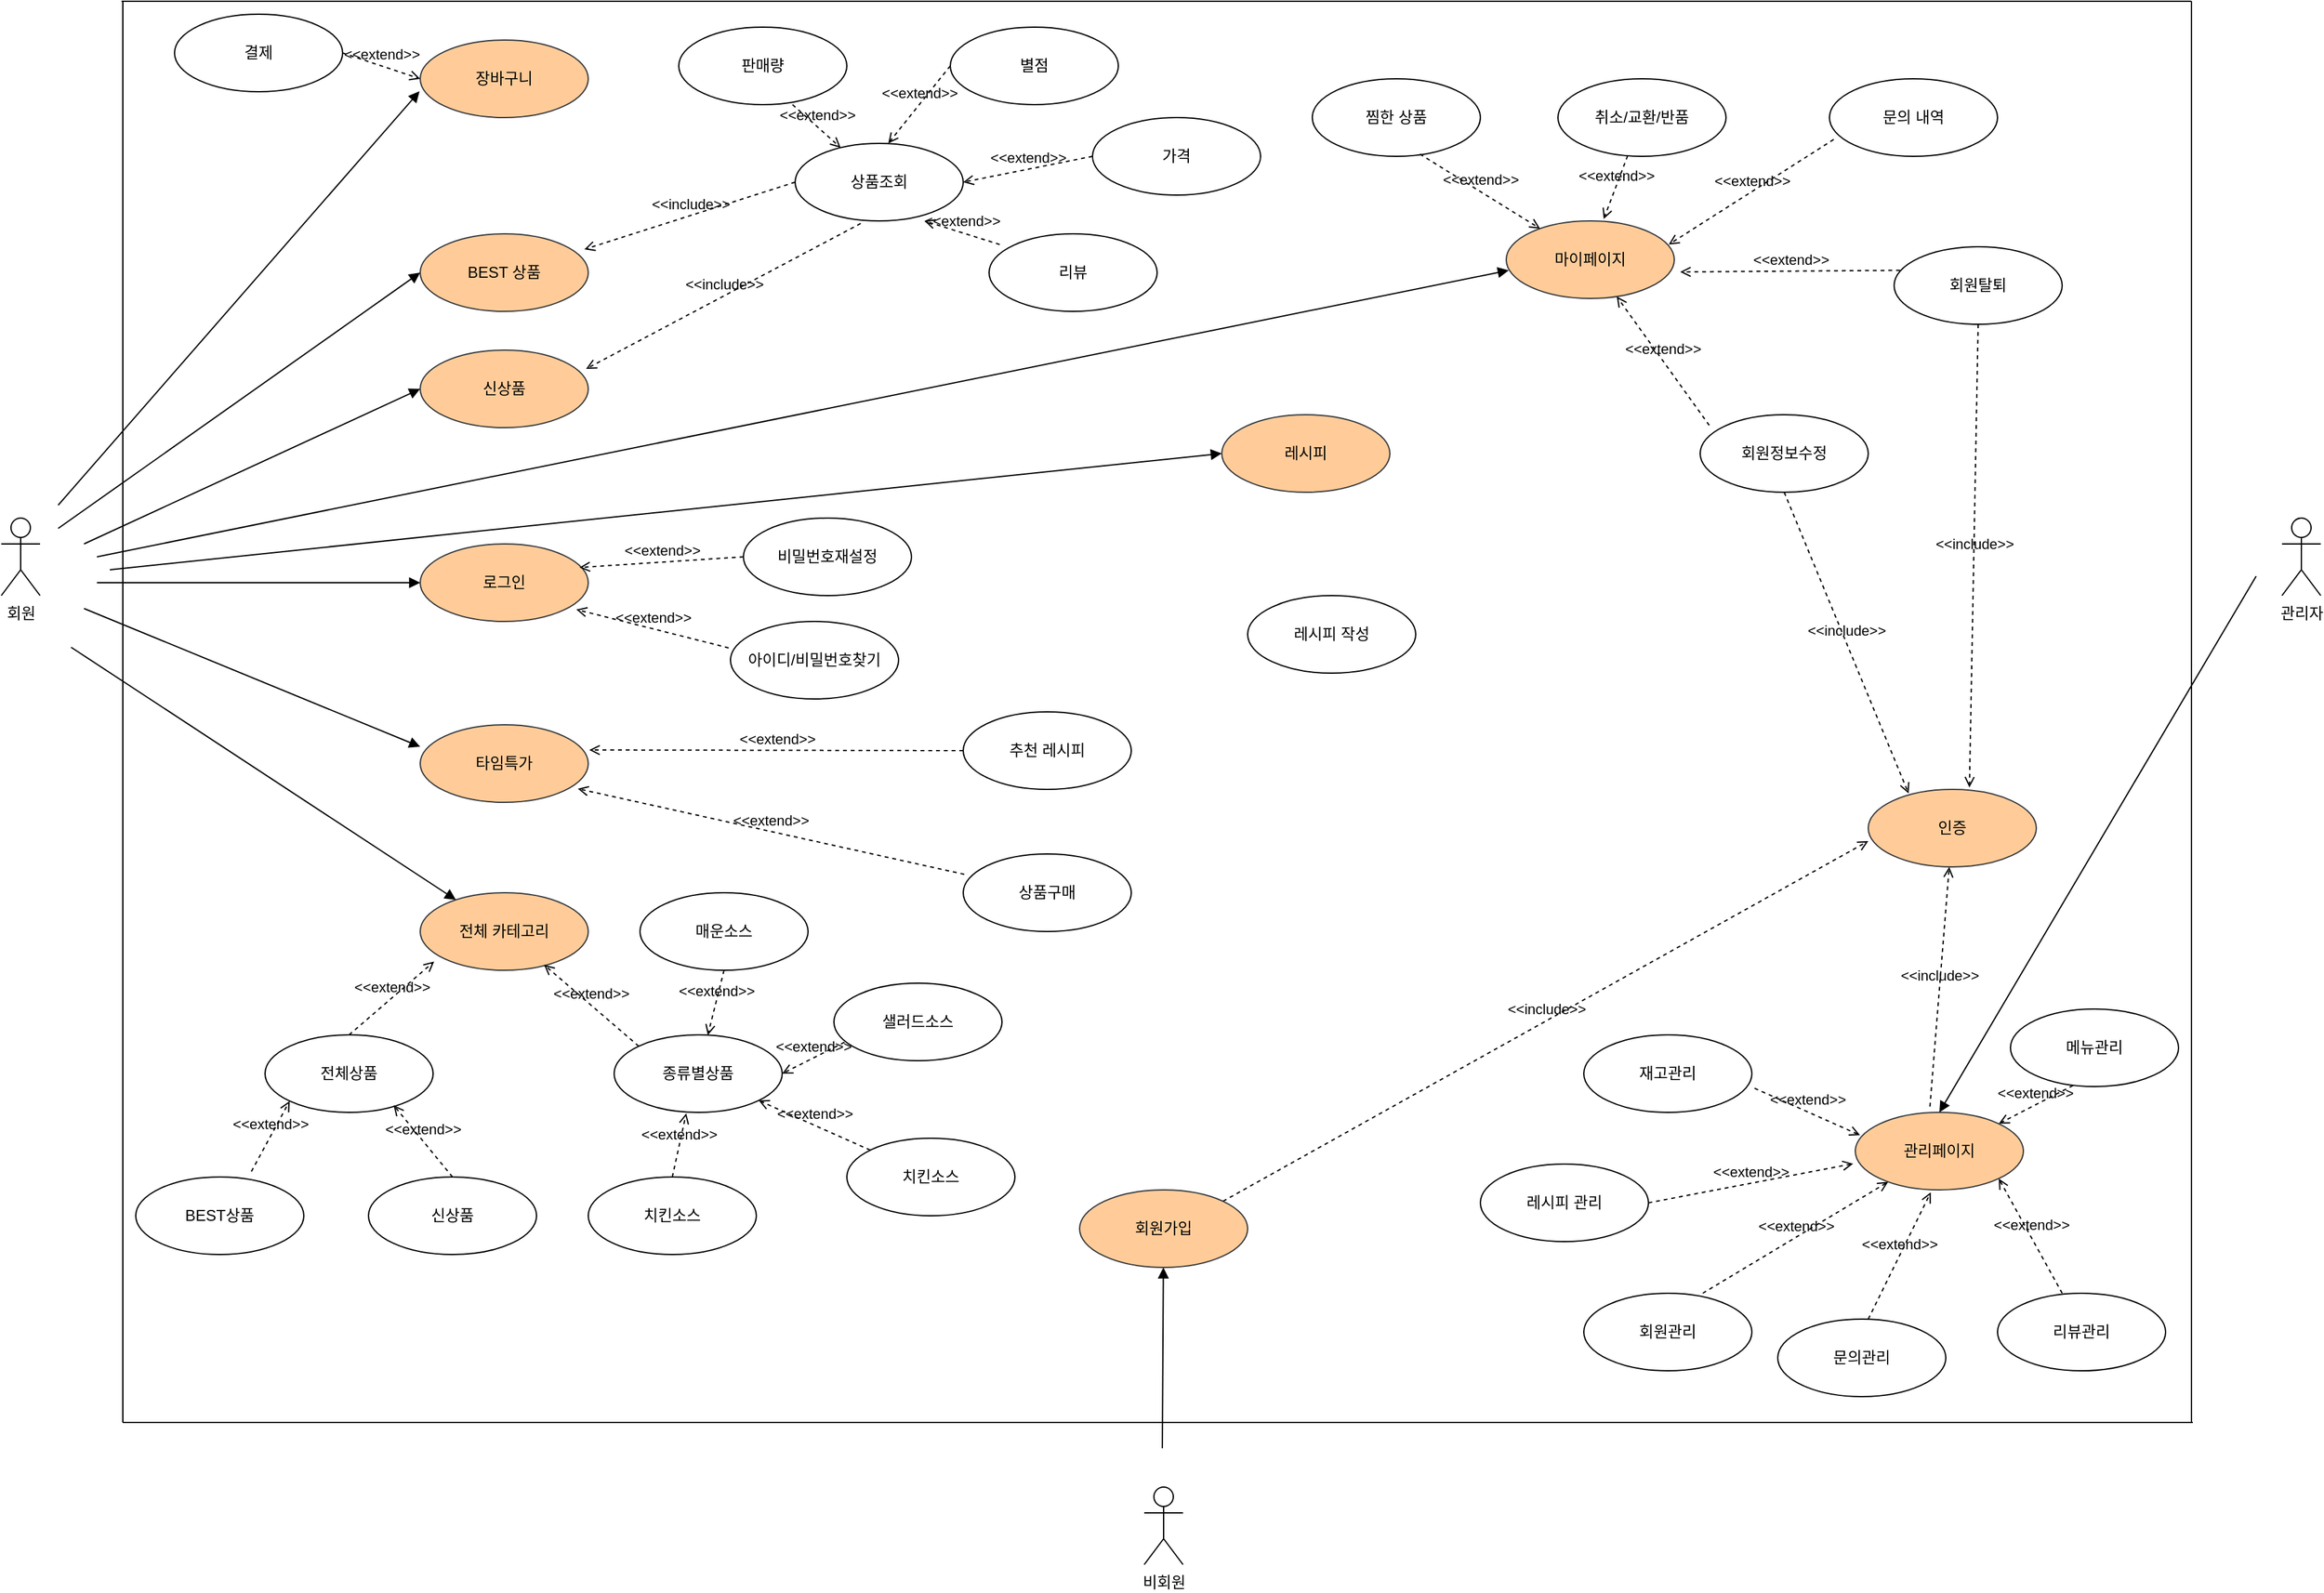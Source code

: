 <mxfile version="23.1.5" type="github">
  <diagram name="페이지-1" id="9ob2D2m0oYJiq9KtMYp7">
    <mxGraphModel dx="2093" dy="933" grid="1" gridSize="10" guides="1" tooltips="1" connect="1" arrows="1" fold="1" page="1" pageScale="1" pageWidth="2339" pageHeight="3300" math="0" shadow="0">
      <root>
        <mxCell id="0" />
        <mxCell id="1" parent="0" />
        <mxCell id="CmiY-KdzdTDGeGZKOpqu-1" value="회원&lt;div&gt;&lt;br/&gt;&lt;/div&gt;" style="shape=umlActor;verticalLabelPosition=bottom;verticalAlign=top;html=1;outlineConnect=0;" parent="1" vertex="1">
          <mxGeometry x="146" y="550" width="30" height="60" as="geometry" />
        </mxCell>
        <mxCell id="CmiY-KdzdTDGeGZKOpqu-4" value="관리자" style="shape=umlActor;verticalLabelPosition=bottom;verticalAlign=top;html=1;outlineConnect=0;" parent="1" vertex="1">
          <mxGeometry x="1910" y="550" width="30" height="60" as="geometry" />
        </mxCell>
        <mxCell id="CmiY-KdzdTDGeGZKOpqu-15" value="로그인" style="ellipse;whiteSpace=wrap;html=1;fillColor=#ffcc99;strokeColor=#36393d;" parent="1" vertex="1">
          <mxGeometry x="470" y="570" width="130" height="60" as="geometry" />
        </mxCell>
        <mxCell id="CmiY-KdzdTDGeGZKOpqu-17" value="타임특가" style="ellipse;whiteSpace=wrap;html=1;fillColor=#ffcc99;strokeColor=#36393d;" parent="1" vertex="1">
          <mxGeometry x="470" y="710" width="130" height="60" as="geometry" />
        </mxCell>
        <mxCell id="CmiY-KdzdTDGeGZKOpqu-18" value="전체 카테고리" style="ellipse;whiteSpace=wrap;html=1;fillColor=#ffcc99;strokeColor=#36393d;" parent="1" vertex="1">
          <mxGeometry x="470" y="840" width="130" height="60" as="geometry" />
        </mxCell>
        <mxCell id="CmiY-KdzdTDGeGZKOpqu-19" value="BEST 상품" style="ellipse;whiteSpace=wrap;html=1;fillColor=#ffcc99;strokeColor=#36393d;" parent="1" vertex="1">
          <mxGeometry x="470" y="330" width="130" height="60" as="geometry" />
        </mxCell>
        <mxCell id="CmiY-KdzdTDGeGZKOpqu-20" value="신상품" style="ellipse;whiteSpace=wrap;html=1;fillColor=#ffcc99;strokeColor=#36393d;" parent="1" vertex="1">
          <mxGeometry x="470" y="420" width="130" height="60" as="geometry" />
        </mxCell>
        <mxCell id="CmiY-KdzdTDGeGZKOpqu-23" value="아이디/비밀번호찾기" style="ellipse;whiteSpace=wrap;html=1;" parent="1" vertex="1">
          <mxGeometry x="710" y="630" width="130" height="60" as="geometry" />
        </mxCell>
        <mxCell id="CmiY-KdzdTDGeGZKOpqu-25" value="비밀번호재설정" style="ellipse;whiteSpace=wrap;html=1;" parent="1" vertex="1">
          <mxGeometry x="720" y="550" width="130" height="60" as="geometry" />
        </mxCell>
        <mxCell id="CmiY-KdzdTDGeGZKOpqu-29" value="" style="endArrow=none;html=1;rounded=0;" parent="1" edge="1">
          <mxGeometry width="50" height="50" relative="1" as="geometry">
            <mxPoint x="240" y="1250" as="sourcePoint" />
            <mxPoint x="240" y="150" as="targetPoint" />
          </mxGeometry>
        </mxCell>
        <mxCell id="CmiY-KdzdTDGeGZKOpqu-30" value="" style="endArrow=none;html=1;rounded=0;" parent="1" edge="1">
          <mxGeometry width="50" height="50" relative="1" as="geometry">
            <mxPoint x="239" y="150" as="sourcePoint" />
            <mxPoint x="1840" y="150" as="targetPoint" />
          </mxGeometry>
        </mxCell>
        <mxCell id="CmiY-KdzdTDGeGZKOpqu-31" value="" style="endArrow=none;html=1;rounded=0;" parent="1" edge="1">
          <mxGeometry width="50" height="50" relative="1" as="geometry">
            <mxPoint x="240" y="1250" as="sourcePoint" />
            <mxPoint x="1841" y="1250" as="targetPoint" />
          </mxGeometry>
        </mxCell>
        <mxCell id="CmiY-KdzdTDGeGZKOpqu-32" value="" style="endArrow=none;html=1;rounded=0;" parent="1" edge="1">
          <mxGeometry width="50" height="50" relative="1" as="geometry">
            <mxPoint x="1840" y="1250" as="sourcePoint" />
            <mxPoint x="1840" y="150" as="targetPoint" />
          </mxGeometry>
        </mxCell>
        <mxCell id="CmiY-KdzdTDGeGZKOpqu-44" value="" style="html=1;verticalAlign=bottom;labelBackgroundColor=none;endArrow=block;endFill=1;rounded=0;" parent="1" target="CmiY-KdzdTDGeGZKOpqu-15" edge="1">
          <mxGeometry width="160" relative="1" as="geometry">
            <mxPoint x="220" y="600" as="sourcePoint" />
            <mxPoint x="336" y="579.41" as="targetPoint" />
          </mxGeometry>
        </mxCell>
        <mxCell id="CmiY-KdzdTDGeGZKOpqu-45" value="&amp;lt;&amp;lt;extend&amp;gt;&amp;gt;" style="html=1;verticalAlign=bottom;labelBackgroundColor=none;endArrow=open;endFill=0;dashed=1;rounded=0;entryX=0.948;entryY=0.304;entryDx=0;entryDy=0;exitX=0;exitY=0.5;exitDx=0;exitDy=0;entryPerimeter=0;" parent="1" source="CmiY-KdzdTDGeGZKOpqu-25" target="CmiY-KdzdTDGeGZKOpqu-15" edge="1">
          <mxGeometry width="160" relative="1" as="geometry">
            <mxPoint x="730" y="560" as="sourcePoint" />
            <mxPoint x="600" y="450" as="targetPoint" />
          </mxGeometry>
        </mxCell>
        <mxCell id="CmiY-KdzdTDGeGZKOpqu-46" value="&amp;lt;&amp;lt;extend&amp;gt;&amp;gt;" style="html=1;verticalAlign=bottom;labelBackgroundColor=none;endArrow=open;endFill=0;dashed=1;rounded=0;exitX=-0.011;exitY=0.341;exitDx=0;exitDy=0;exitPerimeter=0;entryX=0.929;entryY=0.846;entryDx=0;entryDy=0;entryPerimeter=0;" parent="1" source="CmiY-KdzdTDGeGZKOpqu-23" target="CmiY-KdzdTDGeGZKOpqu-15" edge="1">
          <mxGeometry width="160" relative="1" as="geometry">
            <mxPoint x="770" y="610" as="sourcePoint" />
            <mxPoint x="600" y="600" as="targetPoint" />
          </mxGeometry>
        </mxCell>
        <mxCell id="CmiY-KdzdTDGeGZKOpqu-47" value="비회원" style="shape=umlActor;verticalLabelPosition=bottom;verticalAlign=top;html=1;outlineConnect=0;" parent="1" vertex="1">
          <mxGeometry x="1030" y="1300" width="30" height="60" as="geometry" />
        </mxCell>
        <mxCell id="CmiY-KdzdTDGeGZKOpqu-51" value="" style="html=1;verticalAlign=bottom;labelBackgroundColor=none;endArrow=block;endFill=1;rounded=0;" parent="1" edge="1" source="CmiY-KdzdTDGeGZKOpqu-14">
          <mxGeometry width="160" relative="1" as="geometry">
            <mxPoint x="1044" y="1270" as="sourcePoint" />
            <mxPoint x="1044" y="1080" as="targetPoint" />
          </mxGeometry>
        </mxCell>
        <mxCell id="CmiY-KdzdTDGeGZKOpqu-52" value="" style="html=1;verticalAlign=bottom;labelBackgroundColor=none;endArrow=block;endFill=1;rounded=0;" parent="1" target="CmiY-KdzdTDGeGZKOpqu-18" edge="1">
          <mxGeometry width="160" relative="1" as="geometry">
            <mxPoint x="200" y="650" as="sourcePoint" />
            <mxPoint x="400" y="610" as="targetPoint" />
          </mxGeometry>
        </mxCell>
        <mxCell id="CmiY-KdzdTDGeGZKOpqu-53" value="신상품" style="ellipse;whiteSpace=wrap;html=1;" parent="1" vertex="1">
          <mxGeometry x="430" y="1060" width="130" height="60" as="geometry" />
        </mxCell>
        <mxCell id="CmiY-KdzdTDGeGZKOpqu-55" value="종류별상품" style="ellipse;whiteSpace=wrap;html=1;" parent="1" vertex="1">
          <mxGeometry x="620" y="950" width="130" height="60" as="geometry" />
        </mxCell>
        <mxCell id="CmiY-KdzdTDGeGZKOpqu-56" value="전체상품" style="ellipse;whiteSpace=wrap;html=1;" parent="1" vertex="1">
          <mxGeometry x="350" y="950" width="130" height="60" as="geometry" />
        </mxCell>
        <mxCell id="CmiY-KdzdTDGeGZKOpqu-57" value="BEST상품" style="ellipse;whiteSpace=wrap;html=1;" parent="1" vertex="1">
          <mxGeometry x="250" y="1060" width="130" height="60" as="geometry" />
        </mxCell>
        <mxCell id="CmiY-KdzdTDGeGZKOpqu-69" value="매운소스" style="ellipse;whiteSpace=wrap;html=1;" parent="1" vertex="1">
          <mxGeometry x="640" y="840" width="130" height="60" as="geometry" />
        </mxCell>
        <mxCell id="CmiY-KdzdTDGeGZKOpqu-70" value="샐러드소스" style="ellipse;whiteSpace=wrap;html=1;" parent="1" vertex="1">
          <mxGeometry x="790" y="910" width="130" height="60" as="geometry" />
        </mxCell>
        <mxCell id="CmiY-KdzdTDGeGZKOpqu-71" value="치킨소스" style="ellipse;whiteSpace=wrap;html=1;" parent="1" vertex="1">
          <mxGeometry x="600" y="1060" width="130" height="60" as="geometry" />
        </mxCell>
        <mxCell id="CmiY-KdzdTDGeGZKOpqu-76" value="레시피" style="ellipse;whiteSpace=wrap;html=1;fillColor=#ffcc99;strokeColor=#36393d;" parent="1" vertex="1">
          <mxGeometry x="1090" y="470" width="130" height="60" as="geometry" />
        </mxCell>
        <mxCell id="CmiY-KdzdTDGeGZKOpqu-77" value="장바구니" style="ellipse;whiteSpace=wrap;html=1;fillColor=#ffcc99;strokeColor=#36393d;" parent="1" vertex="1">
          <mxGeometry x="470" y="180" width="130" height="60" as="geometry" />
        </mxCell>
        <mxCell id="CmiY-KdzdTDGeGZKOpqu-78" value="관리페이지" style="ellipse;whiteSpace=wrap;html=1;fillColor=#ffcc99;strokeColor=#36393d;" parent="1" vertex="1">
          <mxGeometry x="1580" y="1010" width="130" height="60" as="geometry" />
        </mxCell>
        <mxCell id="CmiY-KdzdTDGeGZKOpqu-79" value="" style="html=1;verticalAlign=bottom;labelBackgroundColor=none;endArrow=block;endFill=1;rounded=0;entryX=-0.004;entryY=0.661;entryDx=0;entryDy=0;entryPerimeter=0;" parent="1" target="CmiY-KdzdTDGeGZKOpqu-77" edge="1">
          <mxGeometry width="160" relative="1" as="geometry">
            <mxPoint x="190" y="540" as="sourcePoint" />
            <mxPoint x="390" y="532" as="targetPoint" />
          </mxGeometry>
        </mxCell>
        <mxCell id="CmiY-KdzdTDGeGZKOpqu-80" value="결제" style="ellipse;whiteSpace=wrap;html=1;" parent="1" vertex="1">
          <mxGeometry x="280" y="160" width="130" height="60" as="geometry" />
        </mxCell>
        <mxCell id="CmiY-KdzdTDGeGZKOpqu-88" value="" style="html=1;verticalAlign=bottom;labelBackgroundColor=none;endArrow=block;endFill=1;rounded=0;entryX=0;entryY=0.5;entryDx=0;entryDy=0;" parent="1" target="CmiY-KdzdTDGeGZKOpqu-19" edge="1">
          <mxGeometry width="160" relative="1" as="geometry">
            <mxPoint x="190" y="558" as="sourcePoint" />
            <mxPoint x="390" y="550" as="targetPoint" />
          </mxGeometry>
        </mxCell>
        <mxCell id="CmiY-KdzdTDGeGZKOpqu-89" value="" style="html=1;verticalAlign=bottom;labelBackgroundColor=none;endArrow=block;endFill=1;rounded=0;entryX=0;entryY=0.5;entryDx=0;entryDy=0;" parent="1" target="CmiY-KdzdTDGeGZKOpqu-20" edge="1">
          <mxGeometry width="160" relative="1" as="geometry">
            <mxPoint x="210" y="570" as="sourcePoint" />
            <mxPoint x="990" y="640" as="targetPoint" />
          </mxGeometry>
        </mxCell>
        <mxCell id="CmiY-KdzdTDGeGZKOpqu-91" value="판매량" style="ellipse;whiteSpace=wrap;html=1;" parent="1" vertex="1">
          <mxGeometry x="670" y="170" width="130" height="60" as="geometry" />
        </mxCell>
        <mxCell id="CmiY-KdzdTDGeGZKOpqu-92" value="별점" style="ellipse;whiteSpace=wrap;html=1;" parent="1" vertex="1">
          <mxGeometry x="880" y="170" width="130" height="60" as="geometry" />
        </mxCell>
        <mxCell id="CmiY-KdzdTDGeGZKOpqu-93" value="리뷰" style="ellipse;whiteSpace=wrap;html=1;" parent="1" vertex="1">
          <mxGeometry x="910" y="330" width="130" height="60" as="geometry" />
        </mxCell>
        <mxCell id="CmiY-KdzdTDGeGZKOpqu-95" value="상품조회" style="ellipse;whiteSpace=wrap;html=1;" parent="1" vertex="1">
          <mxGeometry x="760" y="260" width="130" height="60" as="geometry" />
        </mxCell>
        <mxCell id="CmiY-KdzdTDGeGZKOpqu-112" value="상품구매" style="ellipse;whiteSpace=wrap;html=1;" parent="1" vertex="1">
          <mxGeometry x="890" y="810" width="130" height="60" as="geometry" />
        </mxCell>
        <mxCell id="CmiY-KdzdTDGeGZKOpqu-113" value="추천 레시피" style="ellipse;whiteSpace=wrap;html=1;" parent="1" vertex="1">
          <mxGeometry x="890" y="700" width="130" height="60" as="geometry" />
        </mxCell>
        <mxCell id="CmiY-KdzdTDGeGZKOpqu-115" value="&amp;lt;&amp;lt;extend&amp;gt;&amp;gt;" style="html=1;verticalAlign=bottom;labelBackgroundColor=none;endArrow=open;endFill=0;dashed=1;rounded=0;entryX=1.006;entryY=0.325;entryDx=0;entryDy=0;exitX=0;exitY=0.5;exitDx=0;exitDy=0;entryPerimeter=0;" parent="1" source="CmiY-KdzdTDGeGZKOpqu-113" target="CmiY-KdzdTDGeGZKOpqu-17" edge="1">
          <mxGeometry width="160" relative="1" as="geometry">
            <mxPoint x="1450" y="860" as="sourcePoint" />
            <mxPoint x="1610" y="860" as="targetPoint" />
          </mxGeometry>
        </mxCell>
        <mxCell id="CmiY-KdzdTDGeGZKOpqu-116" value="&amp;lt;&amp;lt;extend&amp;gt;&amp;gt;" style="html=1;verticalAlign=bottom;labelBackgroundColor=none;endArrow=open;endFill=0;dashed=1;rounded=0;entryX=0.938;entryY=0.825;entryDx=0;entryDy=0;exitX=0.006;exitY=0.262;exitDx=0;exitDy=0;entryPerimeter=0;exitPerimeter=0;" parent="1" source="CmiY-KdzdTDGeGZKOpqu-112" target="CmiY-KdzdTDGeGZKOpqu-17" edge="1">
          <mxGeometry width="160" relative="1" as="geometry">
            <mxPoint x="1340" y="920" as="sourcePoint" />
            <mxPoint x="1500" y="920" as="targetPoint" />
          </mxGeometry>
        </mxCell>
        <mxCell id="CmiY-KdzdTDGeGZKOpqu-117" value="" style="html=1;verticalAlign=bottom;labelBackgroundColor=none;endArrow=block;endFill=1;rounded=0;entryX=0;entryY=0.283;entryDx=0;entryDy=0;entryPerimeter=0;" parent="1" target="CmiY-KdzdTDGeGZKOpqu-17" edge="1">
          <mxGeometry width="160" relative="1" as="geometry">
            <mxPoint x="210" y="620" as="sourcePoint" />
            <mxPoint x="535" y="816" as="targetPoint" />
          </mxGeometry>
        </mxCell>
        <mxCell id="CmiY-KdzdTDGeGZKOpqu-118" value="마이페이지" style="ellipse;whiteSpace=wrap;html=1;fillColor=#ffcc99;strokeColor=#36393d;" parent="1" vertex="1">
          <mxGeometry x="1310" y="320" width="130" height="60" as="geometry" />
        </mxCell>
        <mxCell id="CmiY-KdzdTDGeGZKOpqu-119" value="찜한 상품" style="ellipse;whiteSpace=wrap;html=1;" parent="1" vertex="1">
          <mxGeometry x="1160" y="210" width="130" height="60" as="geometry" />
        </mxCell>
        <mxCell id="CmiY-KdzdTDGeGZKOpqu-120" value="회원정보수정" style="ellipse;whiteSpace=wrap;html=1;" parent="1" vertex="1">
          <mxGeometry x="1460" y="470" width="130" height="60" as="geometry" />
        </mxCell>
        <mxCell id="CmiY-KdzdTDGeGZKOpqu-121" value="회원탈퇴" style="ellipse;whiteSpace=wrap;html=1;" parent="1" vertex="1">
          <mxGeometry x="1610" y="340" width="130" height="60" as="geometry" />
        </mxCell>
        <mxCell id="CmiY-KdzdTDGeGZKOpqu-122" value="문의 내역" style="ellipse;whiteSpace=wrap;html=1;" parent="1" vertex="1">
          <mxGeometry x="1560" y="210" width="130" height="60" as="geometry" />
        </mxCell>
        <mxCell id="CmiY-KdzdTDGeGZKOpqu-123" value="취소/교환/반품" style="ellipse;whiteSpace=wrap;html=1;" parent="1" vertex="1">
          <mxGeometry x="1350" y="210" width="130" height="60" as="geometry" />
        </mxCell>
        <mxCell id="CmiY-KdzdTDGeGZKOpqu-125" value="&amp;lt;&amp;lt;extend&amp;gt;&amp;gt;" style="html=1;verticalAlign=bottom;labelBackgroundColor=none;endArrow=open;endFill=0;dashed=1;rounded=0;exitX=0.054;exitY=0.137;exitDx=0;exitDy=0;exitPerimeter=0;" parent="1" source="CmiY-KdzdTDGeGZKOpqu-120" target="CmiY-KdzdTDGeGZKOpqu-118" edge="1">
          <mxGeometry width="160" relative="1" as="geometry">
            <mxPoint x="1550" y="319.52" as="sourcePoint" />
            <mxPoint x="1650" y="319.52" as="targetPoint" />
          </mxGeometry>
        </mxCell>
        <mxCell id="CmiY-KdzdTDGeGZKOpqu-127" value="&amp;lt;&amp;lt;extend&amp;gt;&amp;gt;" style="html=1;verticalAlign=bottom;labelBackgroundColor=none;endArrow=open;endFill=0;dashed=1;rounded=0;entryX=1.035;entryY=0.658;entryDx=0;entryDy=0;exitX=0.035;exitY=0.304;exitDx=0;exitDy=0;entryPerimeter=0;exitPerimeter=0;" parent="1" source="CmiY-KdzdTDGeGZKOpqu-121" target="CmiY-KdzdTDGeGZKOpqu-118" edge="1">
          <mxGeometry width="160" relative="1" as="geometry">
            <mxPoint x="1630" y="370" as="sourcePoint" />
            <mxPoint x="1730" y="370" as="targetPoint" />
          </mxGeometry>
        </mxCell>
        <mxCell id="CmiY-KdzdTDGeGZKOpqu-128" value="&amp;lt;&amp;lt;extend&amp;gt;&amp;gt;" style="html=1;verticalAlign=bottom;labelBackgroundColor=none;endArrow=open;endFill=0;dashed=1;rounded=0;entryX=0.967;entryY=0.304;entryDx=0;entryDy=0;entryPerimeter=0;exitX=0.025;exitY=0.783;exitDx=0;exitDy=0;exitPerimeter=0;" parent="1" source="CmiY-KdzdTDGeGZKOpqu-122" target="CmiY-KdzdTDGeGZKOpqu-118" edge="1">
          <mxGeometry width="160" relative="1" as="geometry">
            <mxPoint x="1700" y="320" as="sourcePoint" />
            <mxPoint x="1800" y="319.52" as="targetPoint" />
          </mxGeometry>
        </mxCell>
        <mxCell id="CmiY-KdzdTDGeGZKOpqu-129" value="&amp;lt;&amp;lt;extend&amp;gt;&amp;gt;" style="html=1;verticalAlign=bottom;labelBackgroundColor=none;endArrow=open;endFill=0;dashed=1;rounded=0;exitX=0.64;exitY=0.971;exitDx=0;exitDy=0;exitPerimeter=0;" parent="1" source="CmiY-KdzdTDGeGZKOpqu-119" target="CmiY-KdzdTDGeGZKOpqu-118" edge="1">
          <mxGeometry x="0.009" width="160" relative="1" as="geometry">
            <mxPoint x="1300" y="200" as="sourcePoint" />
            <mxPoint x="1630" y="210" as="targetPoint" />
            <mxPoint as="offset" />
          </mxGeometry>
        </mxCell>
        <mxCell id="CmiY-KdzdTDGeGZKOpqu-130" value="&amp;lt;&amp;lt;extend&amp;gt;&amp;gt;" style="html=1;verticalAlign=bottom;labelBackgroundColor=none;endArrow=open;endFill=0;dashed=1;rounded=0;entryX=0.58;entryY=-0.024;entryDx=0;entryDy=0;entryPerimeter=0;" parent="1" target="CmiY-KdzdTDGeGZKOpqu-118" edge="1" source="CmiY-KdzdTDGeGZKOpqu-123">
          <mxGeometry width="160" relative="1" as="geometry">
            <mxPoint x="1670" y="189.52" as="sourcePoint" />
            <mxPoint x="1770" y="189.52" as="targetPoint" />
          </mxGeometry>
        </mxCell>
        <mxCell id="CmiY-KdzdTDGeGZKOpqu-131" value="인증" style="ellipse;whiteSpace=wrap;html=1;fillColor=#ffcc99;strokeColor=#36393d;" parent="1" vertex="1">
          <mxGeometry x="1590" y="760" width="130" height="60" as="geometry" />
        </mxCell>
        <mxCell id="CmiY-KdzdTDGeGZKOpqu-132" value="&amp;lt;&amp;lt;include&amp;gt;&amp;gt;" style="html=1;verticalAlign=bottom;labelBackgroundColor=none;endArrow=open;endFill=0;dashed=1;rounded=0;entryX=0;entryY=0.667;entryDx=0;entryDy=0;entryPerimeter=0;exitX=1;exitY=0;exitDx=0;exitDy=0;" parent="1" target="CmiY-KdzdTDGeGZKOpqu-131" edge="1" source="CmiY-KdzdTDGeGZKOpqu-14">
          <mxGeometry width="160" relative="1" as="geometry">
            <mxPoint x="1110" y="1038.82" as="sourcePoint" />
            <mxPoint x="1270" y="1038.82" as="targetPoint" />
          </mxGeometry>
        </mxCell>
        <mxCell id="CmiY-KdzdTDGeGZKOpqu-133" value="&amp;lt;&amp;lt;include&amp;gt;&amp;gt;" style="html=1;verticalAlign=bottom;labelBackgroundColor=none;endArrow=open;endFill=0;dashed=1;rounded=0;exitX=0.5;exitY=1;exitDx=0;exitDy=0;entryX=0.24;entryY=0.053;entryDx=0;entryDy=0;entryPerimeter=0;" parent="1" source="CmiY-KdzdTDGeGZKOpqu-120" target="CmiY-KdzdTDGeGZKOpqu-131" edge="1">
          <mxGeometry x="0.0" width="160" relative="1" as="geometry">
            <mxPoint x="1590" y="590" as="sourcePoint" />
            <mxPoint x="1570" y="580" as="targetPoint" />
            <mxPoint as="offset" />
          </mxGeometry>
        </mxCell>
        <mxCell id="CmiY-KdzdTDGeGZKOpqu-134" value="&amp;lt;&amp;lt;include&amp;gt;&amp;gt;" style="html=1;verticalAlign=bottom;labelBackgroundColor=none;endArrow=open;endFill=0;dashed=1;rounded=0;exitX=0.5;exitY=1;exitDx=0;exitDy=0;entryX=0.602;entryY=-0.025;entryDx=0;entryDy=0;entryPerimeter=0;" parent="1" source="CmiY-KdzdTDGeGZKOpqu-121" target="CmiY-KdzdTDGeGZKOpqu-131" edge="1">
          <mxGeometry width="160" relative="1" as="geometry">
            <mxPoint x="1560" y="920" as="sourcePoint" />
            <mxPoint x="1570" y="580" as="targetPoint" />
          </mxGeometry>
        </mxCell>
        <mxCell id="CmiY-KdzdTDGeGZKOpqu-135" value="&amp;lt;&amp;lt;include&amp;gt;&amp;gt;" style="html=1;verticalAlign=bottom;labelBackgroundColor=none;endArrow=open;endFill=0;dashed=1;rounded=0;exitX=0.444;exitY=-0.075;exitDx=0;exitDy=0;exitPerimeter=0;" parent="1" source="CmiY-KdzdTDGeGZKOpqu-78" target="CmiY-KdzdTDGeGZKOpqu-131" edge="1">
          <mxGeometry width="160" relative="1" as="geometry">
            <mxPoint x="1507" y="916" as="sourcePoint" />
            <mxPoint x="1450" y="1164" as="targetPoint" />
          </mxGeometry>
        </mxCell>
        <mxCell id="CmiY-KdzdTDGeGZKOpqu-138" value="레시피 작성" style="ellipse;whiteSpace=wrap;html=1;" parent="1" vertex="1">
          <mxGeometry x="1110" y="610" width="130" height="60" as="geometry" />
        </mxCell>
        <mxCell id="CmiY-KdzdTDGeGZKOpqu-139" value="회원관리" style="ellipse;whiteSpace=wrap;html=1;" parent="1" vertex="1">
          <mxGeometry x="1370" y="1150" width="130" height="60" as="geometry" />
        </mxCell>
        <mxCell id="CmiY-KdzdTDGeGZKOpqu-143" value="문의관리" style="ellipse;whiteSpace=wrap;html=1;" parent="1" vertex="1">
          <mxGeometry x="1520" y="1170" width="130" height="60" as="geometry" />
        </mxCell>
        <mxCell id="CmiY-KdzdTDGeGZKOpqu-144" value="레시피 관리" style="ellipse;whiteSpace=wrap;html=1;" parent="1" vertex="1">
          <mxGeometry x="1290" y="1050" width="130" height="60" as="geometry" />
        </mxCell>
        <mxCell id="CmiY-KdzdTDGeGZKOpqu-145" value="리뷰관리" style="ellipse;whiteSpace=wrap;html=1;" parent="1" vertex="1">
          <mxGeometry x="1690" y="1150" width="130" height="60" as="geometry" />
        </mxCell>
        <mxCell id="CmiY-KdzdTDGeGZKOpqu-146" value="메뉴관리" style="ellipse;whiteSpace=wrap;html=1;" parent="1" vertex="1">
          <mxGeometry x="1700" y="930" width="130" height="60" as="geometry" />
        </mxCell>
        <mxCell id="CmiY-KdzdTDGeGZKOpqu-147" value="재고관리" style="ellipse;whiteSpace=wrap;html=1;" parent="1" vertex="1">
          <mxGeometry x="1370" y="950" width="130" height="60" as="geometry" />
        </mxCell>
        <mxCell id="CmiY-KdzdTDGeGZKOpqu-151" value="&amp;lt;&amp;lt;extend&amp;gt;&amp;gt;" style="html=1;verticalAlign=bottom;labelBackgroundColor=none;endArrow=open;endFill=0;dashed=1;rounded=0;entryX=0.028;entryY=0.294;entryDx=0;entryDy=0;exitX=1.016;exitY=0.689;exitDx=0;exitDy=0;exitPerimeter=0;entryPerimeter=0;" parent="1" source="CmiY-KdzdTDGeGZKOpqu-147" target="CmiY-KdzdTDGeGZKOpqu-78" edge="1">
          <mxGeometry width="160" relative="1" as="geometry">
            <mxPoint x="1570" y="1000" as="sourcePoint" />
            <mxPoint x="1610" y="900" as="targetPoint" />
          </mxGeometry>
        </mxCell>
        <mxCell id="CmiY-KdzdTDGeGZKOpqu-153" value="&amp;lt;&amp;lt;extend&amp;gt;&amp;gt;" style="html=1;verticalAlign=bottom;labelBackgroundColor=none;endArrow=open;endFill=0;dashed=1;rounded=0;entryX=-0.013;entryY=0.662;entryDx=0;entryDy=0;entryPerimeter=0;exitX=1;exitY=0.5;exitDx=0;exitDy=0;" parent="1" source="CmiY-KdzdTDGeGZKOpqu-144" target="CmiY-KdzdTDGeGZKOpqu-78" edge="1">
          <mxGeometry width="160" relative="1" as="geometry">
            <mxPoint x="1450" y="1080" as="sourcePoint" />
            <mxPoint x="1460" y="980" as="targetPoint" />
          </mxGeometry>
        </mxCell>
        <mxCell id="CmiY-KdzdTDGeGZKOpqu-155" value="&amp;lt;&amp;lt;extend&amp;gt;&amp;gt;" style="html=1;verticalAlign=bottom;labelBackgroundColor=none;endArrow=open;endFill=0;dashed=1;rounded=0;exitX=1;exitY=0.5;exitDx=0;exitDy=0;" parent="1" target="CmiY-KdzdTDGeGZKOpqu-78" edge="1">
          <mxGeometry width="160" relative="1" as="geometry">
            <mxPoint x="1462" y="1150" as="sourcePoint" />
            <mxPoint x="1620" y="1120" as="targetPoint" />
          </mxGeometry>
        </mxCell>
        <mxCell id="CmiY-KdzdTDGeGZKOpqu-156" value="&amp;lt;&amp;lt;extend&amp;gt;&amp;gt;" style="html=1;verticalAlign=bottom;labelBackgroundColor=none;endArrow=open;endFill=0;dashed=1;rounded=0;entryX=0.449;entryY=1.031;entryDx=0;entryDy=0;entryPerimeter=0;exitX=1;exitY=0.5;exitDx=0;exitDy=0;" parent="1" target="CmiY-KdzdTDGeGZKOpqu-78" edge="1">
          <mxGeometry width="160" relative="1" as="geometry">
            <mxPoint x="1590" y="1170" as="sourcePoint" />
            <mxPoint x="1748" y="1140" as="targetPoint" />
          </mxGeometry>
        </mxCell>
        <mxCell id="CmiY-KdzdTDGeGZKOpqu-157" value="&amp;lt;&amp;lt;extend&amp;gt;&amp;gt;" style="html=1;verticalAlign=bottom;labelBackgroundColor=none;endArrow=open;endFill=0;dashed=1;rounded=0;entryX=1;entryY=1;entryDx=0;entryDy=0;exitX=1;exitY=0.5;exitDx=0;exitDy=0;" parent="1" target="CmiY-KdzdTDGeGZKOpqu-78" edge="1">
          <mxGeometry width="160" relative="1" as="geometry">
            <mxPoint x="1740" y="1150" as="sourcePoint" />
            <mxPoint x="1898" y="1120" as="targetPoint" />
          </mxGeometry>
        </mxCell>
        <mxCell id="CmiY-KdzdTDGeGZKOpqu-158" value="&amp;lt;&amp;lt;extend&amp;gt;&amp;gt;" style="html=1;verticalAlign=bottom;labelBackgroundColor=none;endArrow=open;endFill=0;dashed=1;rounded=0;entryX=1;entryY=0;entryDx=0;entryDy=0;exitX=0.372;exitY=0.987;exitDx=0;exitDy=0;exitPerimeter=0;" parent="1" source="CmiY-KdzdTDGeGZKOpqu-146" target="CmiY-KdzdTDGeGZKOpqu-78" edge="1">
          <mxGeometry width="160" relative="1" as="geometry">
            <mxPoint x="1750" y="950" as="sourcePoint" />
            <mxPoint x="1908" y="920" as="targetPoint" />
          </mxGeometry>
        </mxCell>
        <mxCell id="CmiY-KdzdTDGeGZKOpqu-159" value="" style="html=1;verticalAlign=bottom;labelBackgroundColor=none;endArrow=block;endFill=1;rounded=0;entryX=0.5;entryY=0;entryDx=0;entryDy=0;" parent="1" target="CmiY-KdzdTDGeGZKOpqu-78" edge="1">
          <mxGeometry width="160" relative="1" as="geometry">
            <mxPoint x="1890" y="595" as="sourcePoint" />
            <mxPoint x="1730" y="685" as="targetPoint" />
          </mxGeometry>
        </mxCell>
        <mxCell id="QyeWWSXUyC7ifUGRTgN5-3" value="치킨소스" style="ellipse;whiteSpace=wrap;html=1;" vertex="1" parent="1">
          <mxGeometry x="800" y="1030" width="130" height="60" as="geometry" />
        </mxCell>
        <mxCell id="QyeWWSXUyC7ifUGRTgN5-7" value="&amp;lt;&amp;lt;extend&amp;gt;&amp;gt;" style="html=1;verticalAlign=bottom;labelBackgroundColor=none;endArrow=open;endFill=0;dashed=1;rounded=0;exitX=0.5;exitY=0;exitDx=0;exitDy=0;entryX=0.765;entryY=0.908;entryDx=0;entryDy=0;entryPerimeter=0;" edge="1" parent="1" source="CmiY-KdzdTDGeGZKOpqu-53" target="CmiY-KdzdTDGeGZKOpqu-56">
          <mxGeometry width="160" relative="1" as="geometry">
            <mxPoint x="469" y="1020" as="sourcePoint" />
            <mxPoint x="481" y="1001" as="targetPoint" />
          </mxGeometry>
        </mxCell>
        <mxCell id="QyeWWSXUyC7ifUGRTgN5-8" value="&amp;lt;&amp;lt;extend&amp;gt;&amp;gt;" style="html=1;verticalAlign=bottom;labelBackgroundColor=none;endArrow=open;endFill=0;dashed=1;rounded=0;entryX=0;entryY=1;entryDx=0;entryDy=0;exitX=0.688;exitY=-0.071;exitDx=0;exitDy=0;exitPerimeter=0;" edge="1" parent="1" source="CmiY-KdzdTDGeGZKOpqu-57" target="CmiY-KdzdTDGeGZKOpqu-56">
          <mxGeometry width="160" relative="1" as="geometry">
            <mxPoint x="300" y="970" as="sourcePoint" />
            <mxPoint x="210" y="790" as="targetPoint" />
          </mxGeometry>
        </mxCell>
        <mxCell id="QyeWWSXUyC7ifUGRTgN5-9" value="&amp;lt;&amp;lt;extend&amp;gt;&amp;gt;" style="html=1;verticalAlign=bottom;labelBackgroundColor=none;endArrow=open;endFill=0;dashed=1;rounded=0;exitX=0.5;exitY=0;exitDx=0;exitDy=0;entryX=0.083;entryY=0.887;entryDx=0;entryDy=0;entryPerimeter=0;" edge="1" parent="1" source="CmiY-KdzdTDGeGZKOpqu-56" target="CmiY-KdzdTDGeGZKOpqu-18">
          <mxGeometry width="160" relative="1" as="geometry">
            <mxPoint x="449" y="1015" as="sourcePoint" />
            <mxPoint x="470" y="870" as="targetPoint" />
          </mxGeometry>
        </mxCell>
        <mxCell id="QyeWWSXUyC7ifUGRTgN5-10" value="&amp;lt;&amp;lt;extend&amp;gt;&amp;gt;" style="html=1;verticalAlign=bottom;labelBackgroundColor=none;endArrow=open;endFill=0;dashed=1;rounded=0;entryX=0.737;entryY=0.929;entryDx=0;entryDy=0;exitX=0;exitY=0;exitDx=0;exitDy=0;entryPerimeter=0;" edge="1" parent="1" source="CmiY-KdzdTDGeGZKOpqu-55" target="CmiY-KdzdTDGeGZKOpqu-18">
          <mxGeometry width="160" relative="1" as="geometry">
            <mxPoint x="740" y="970" as="sourcePoint" />
            <mxPoint x="511" y="940" as="targetPoint" />
          </mxGeometry>
        </mxCell>
        <mxCell id="QyeWWSXUyC7ifUGRTgN5-11" value="&amp;lt;&amp;lt;extend&amp;gt;&amp;gt;" style="html=1;verticalAlign=bottom;labelBackgroundColor=none;endArrow=open;endFill=0;dashed=1;rounded=0;entryX=0.429;entryY=1.012;entryDx=0;entryDy=0;exitX=0.5;exitY=0;exitDx=0;exitDy=0;entryPerimeter=0;" edge="1" parent="1" source="CmiY-KdzdTDGeGZKOpqu-71" target="CmiY-KdzdTDGeGZKOpqu-55">
          <mxGeometry width="160" relative="1" as="geometry">
            <mxPoint x="740" y="980" as="sourcePoint" />
            <mxPoint x="511" y="950" as="targetPoint" />
          </mxGeometry>
        </mxCell>
        <mxCell id="QyeWWSXUyC7ifUGRTgN5-12" value="&amp;lt;&amp;lt;extend&amp;gt;&amp;gt;" style="html=1;verticalAlign=bottom;labelBackgroundColor=none;endArrow=open;endFill=0;dashed=1;rounded=0;exitX=0.5;exitY=1;exitDx=0;exitDy=0;" edge="1" parent="1" source="CmiY-KdzdTDGeGZKOpqu-69" target="CmiY-KdzdTDGeGZKOpqu-55">
          <mxGeometry width="160" relative="1" as="geometry">
            <mxPoint x="769" y="820" as="sourcePoint" />
            <mxPoint x="540" y="790" as="targetPoint" />
          </mxGeometry>
        </mxCell>
        <mxCell id="QyeWWSXUyC7ifUGRTgN5-14" value="&amp;lt;&amp;lt;extend&amp;gt;&amp;gt;" style="html=1;verticalAlign=bottom;labelBackgroundColor=none;endArrow=open;endFill=0;dashed=1;rounded=0;" edge="1" parent="1" source="QyeWWSXUyC7ifUGRTgN5-3" target="CmiY-KdzdTDGeGZKOpqu-55">
          <mxGeometry width="160" relative="1" as="geometry">
            <mxPoint x="899" y="700" as="sourcePoint" />
            <mxPoint x="670" y="670" as="targetPoint" />
          </mxGeometry>
        </mxCell>
        <mxCell id="QyeWWSXUyC7ifUGRTgN5-15" value="&amp;lt;&amp;lt;extend&amp;gt;&amp;gt;" style="html=1;verticalAlign=bottom;labelBackgroundColor=none;endArrow=open;endFill=0;dashed=1;rounded=0;exitX=0.063;exitY=0.762;exitDx=0;exitDy=0;exitPerimeter=0;entryX=1;entryY=0.5;entryDx=0;entryDy=0;" edge="1" parent="1" source="CmiY-KdzdTDGeGZKOpqu-70" target="CmiY-KdzdTDGeGZKOpqu-55">
          <mxGeometry width="160" relative="1" as="geometry">
            <mxPoint x="813" y="886.5" as="sourcePoint" />
            <mxPoint x="750" y="893.5" as="targetPoint" />
          </mxGeometry>
        </mxCell>
        <mxCell id="QyeWWSXUyC7ifUGRTgN5-16" value="" style="html=1;verticalAlign=bottom;labelBackgroundColor=none;endArrow=block;endFill=1;rounded=0;" edge="1" parent="1" target="CmiY-KdzdTDGeGZKOpqu-14">
          <mxGeometry width="160" relative="1" as="geometry">
            <mxPoint x="1044" y="1270" as="sourcePoint" />
            <mxPoint x="1044" y="1080" as="targetPoint" />
          </mxGeometry>
        </mxCell>
        <mxCell id="CmiY-KdzdTDGeGZKOpqu-14" value="회원가입" style="ellipse;whiteSpace=wrap;html=1;fillColor=#ffcc99;strokeColor=#36393d;" parent="1" vertex="1">
          <mxGeometry x="980" y="1070" width="130" height="60" as="geometry" />
        </mxCell>
        <mxCell id="QyeWWSXUyC7ifUGRTgN5-18" value="" style="html=1;verticalAlign=bottom;labelBackgroundColor=none;endArrow=block;endFill=1;rounded=0;entryX=0.015;entryY=0.637;entryDx=0;entryDy=0;entryPerimeter=0;" edge="1" parent="1" target="CmiY-KdzdTDGeGZKOpqu-118">
          <mxGeometry width="160" relative="1" as="geometry">
            <mxPoint x="220" y="580" as="sourcePoint" />
            <mxPoint x="1230" y="370" as="targetPoint" />
          </mxGeometry>
        </mxCell>
        <mxCell id="QyeWWSXUyC7ifUGRTgN5-19" value="&amp;lt;&amp;lt;extend&amp;gt;&amp;gt;" style="html=1;verticalAlign=bottom;labelBackgroundColor=none;endArrow=open;endFill=0;dashed=1;rounded=0;entryX=0;entryY=0.5;entryDx=0;entryDy=0;exitX=1;exitY=0.5;exitDx=0;exitDy=0;" edge="1" parent="1" source="CmiY-KdzdTDGeGZKOpqu-80" target="CmiY-KdzdTDGeGZKOpqu-77">
          <mxGeometry width="160" relative="1" as="geometry">
            <mxPoint x="579" y="250" as="sourcePoint" />
            <mxPoint x="431" y="340" as="targetPoint" />
          </mxGeometry>
        </mxCell>
        <mxCell id="QyeWWSXUyC7ifUGRTgN5-22" value="&amp;lt;&amp;lt;include&amp;gt;&amp;gt;" style="html=1;verticalAlign=bottom;labelBackgroundColor=none;endArrow=open;endFill=0;dashed=1;rounded=0;exitX=0;exitY=0.5;exitDx=0;exitDy=0;entryX=0.977;entryY=0.2;entryDx=0;entryDy=0;entryPerimeter=0;" edge="1" parent="1" source="CmiY-KdzdTDGeGZKOpqu-95" target="CmiY-KdzdTDGeGZKOpqu-19">
          <mxGeometry x="0.0" width="160" relative="1" as="geometry">
            <mxPoint x="660" y="250" as="sourcePoint" />
            <mxPoint x="726" y="573" as="targetPoint" />
            <mxPoint as="offset" />
          </mxGeometry>
        </mxCell>
        <mxCell id="QyeWWSXUyC7ifUGRTgN5-23" value="&amp;lt;&amp;lt;extend&amp;gt;&amp;gt;" style="html=1;verticalAlign=bottom;labelBackgroundColor=none;endArrow=open;endFill=0;dashed=1;rounded=0;entryX=0.705;entryY=-0.006;entryDx=0;entryDy=0;entryPerimeter=0;exitX=0;exitY=0.5;exitDx=0;exitDy=0;" edge="1" parent="1" source="CmiY-KdzdTDGeGZKOpqu-92">
          <mxGeometry x="0.009" width="160" relative="1" as="geometry">
            <mxPoint x="920" y="220" as="sourcePoint" />
            <mxPoint x="832" y="260" as="targetPoint" />
            <mxPoint as="offset" />
          </mxGeometry>
        </mxCell>
        <mxCell id="QyeWWSXUyC7ifUGRTgN5-25" value="가격" style="ellipse;whiteSpace=wrap;html=1;" vertex="1" parent="1">
          <mxGeometry x="990" y="240" width="130" height="60" as="geometry" />
        </mxCell>
        <mxCell id="QyeWWSXUyC7ifUGRTgN5-26" value="&amp;lt;&amp;lt;extend&amp;gt;&amp;gt;" style="html=1;verticalAlign=bottom;labelBackgroundColor=none;endArrow=open;endFill=0;dashed=1;rounded=0;entryX=0.705;entryY=-0.006;entryDx=0;entryDy=0;entryPerimeter=0;exitX=0;exitY=0.5;exitDx=0;exitDy=0;" edge="1" parent="1" source="QyeWWSXUyC7ifUGRTgN5-25">
          <mxGeometry x="0.005" width="160" relative="1" as="geometry">
            <mxPoint x="938" y="230" as="sourcePoint" />
            <mxPoint x="890" y="290" as="targetPoint" />
            <mxPoint as="offset" />
          </mxGeometry>
        </mxCell>
        <mxCell id="QyeWWSXUyC7ifUGRTgN5-28" value="&amp;lt;&amp;lt;extend&amp;gt;&amp;gt;" style="html=1;verticalAlign=bottom;labelBackgroundColor=none;endArrow=open;endFill=0;dashed=1;rounded=0;entryX=0.705;entryY=-0.006;entryDx=0;entryDy=0;entryPerimeter=0;exitX=0.063;exitY=0.137;exitDx=0;exitDy=0;exitPerimeter=0;" edge="1" parent="1" source="CmiY-KdzdTDGeGZKOpqu-93">
          <mxGeometry x="0.005" width="160" relative="1" as="geometry">
            <mxPoint x="960" y="300" as="sourcePoint" />
            <mxPoint x="860" y="320" as="targetPoint" />
            <mxPoint as="offset" />
          </mxGeometry>
        </mxCell>
        <mxCell id="QyeWWSXUyC7ifUGRTgN5-29" value="&amp;lt;&amp;lt;extend&amp;gt;&amp;gt;" style="html=1;verticalAlign=bottom;labelBackgroundColor=none;endArrow=open;endFill=0;dashed=1;rounded=0;exitX=0;exitY=0.5;exitDx=0;exitDy=0;" edge="1" parent="1" target="CmiY-KdzdTDGeGZKOpqu-95">
          <mxGeometry x="0.009" width="160" relative="1" as="geometry">
            <mxPoint x="758" y="230" as="sourcePoint" />
            <mxPoint x="710" y="290" as="targetPoint" />
            <mxPoint as="offset" />
          </mxGeometry>
        </mxCell>
        <mxCell id="QyeWWSXUyC7ifUGRTgN5-30" value="&amp;lt;&amp;lt;include&amp;gt;&amp;gt;" style="html=1;verticalAlign=bottom;labelBackgroundColor=none;endArrow=open;endFill=0;dashed=1;rounded=0;exitX=0.39;exitY=1.033;exitDx=0;exitDy=0;entryX=0.987;entryY=0.242;entryDx=0;entryDy=0;exitPerimeter=0;entryPerimeter=0;" edge="1" parent="1" source="CmiY-KdzdTDGeGZKOpqu-95" target="CmiY-KdzdTDGeGZKOpqu-20">
          <mxGeometry x="0.0" width="160" relative="1" as="geometry">
            <mxPoint x="801.5" y="338" as="sourcePoint" />
            <mxPoint x="688.5" y="380" as="targetPoint" />
            <mxPoint as="offset" />
          </mxGeometry>
        </mxCell>
        <mxCell id="QyeWWSXUyC7ifUGRTgN5-31" value="" style="html=1;verticalAlign=bottom;labelBackgroundColor=none;endArrow=block;endFill=1;rounded=0;entryX=0;entryY=0.5;entryDx=0;entryDy=0;" edge="1" parent="1" target="CmiY-KdzdTDGeGZKOpqu-76">
          <mxGeometry width="160" relative="1" as="geometry">
            <mxPoint x="230" y="590" as="sourcePoint" />
            <mxPoint x="1010" y="530" as="targetPoint" />
          </mxGeometry>
        </mxCell>
      </root>
    </mxGraphModel>
  </diagram>
</mxfile>
